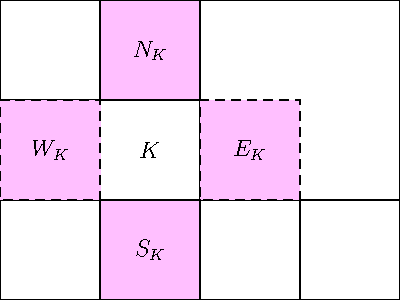 size(200,200);

// corner points
pair p1 = (-1,-1);
pair p2 = (+1,-1);
pair p3 = (+1,+1);
pair p4 = (-1,+1);

real a = 1.0/sqrt(3.0);
real[] x = {-a, 0, +a};
int n = 3; // number of gauss points

draw(p1--p2--p3--p4--cycle);
label("$K$", 0.25*(p1+p2+p3+p4));

pair p5 = (-3,-1);
pair p6 = (-3,+1);
pair p7 = (-2,-1);
pair p8 = (-2,+1);
pair p9 = (-1,0);
pair p10= (-3,0);
pair p11= (-3,+3);
pair p12= (-1,+3);
pair p13= (+1,+3);
pair p14= (+5,+3);
pair p15= (+5,-1);
pair p16= (-3,-3);
pair p17= (-1,-3);
pair p18= (+1,-3);
pair p19= (+5,-3);
pair p20= (+3,-3);
pair p21= (+3,-1);

draw(p1--p5--p6--p4);
draw(p7--p8);
draw(p9--p10);
draw(p6--p11--p12--p13--p14);
draw(p4--p12);
draw(p3--p13--p14--p15--p2);
draw(p5--p16--p17--p18--p19--p15);
draw(p1--p17);
draw(p2--p18);
draw(p20--p21);

label("$S_K$", (0,-2));
label("$N_K$", (0,+2));
label("$E_K$", (+2,0));
label("$W_K$", (-2,0));

path E = p3--(+3,+1)--p21--p2--cycle;
filldraw(E,pink,dashed);

path W = p1--p4--p6--p5--cycle;
filldraw(W,pink,dashed);

path S = p1--p2--p18--p17--cycle;
filldraw(S,pink);

path N = p3--p4--p12--p13--cycle;
filldraw(N,pink);
